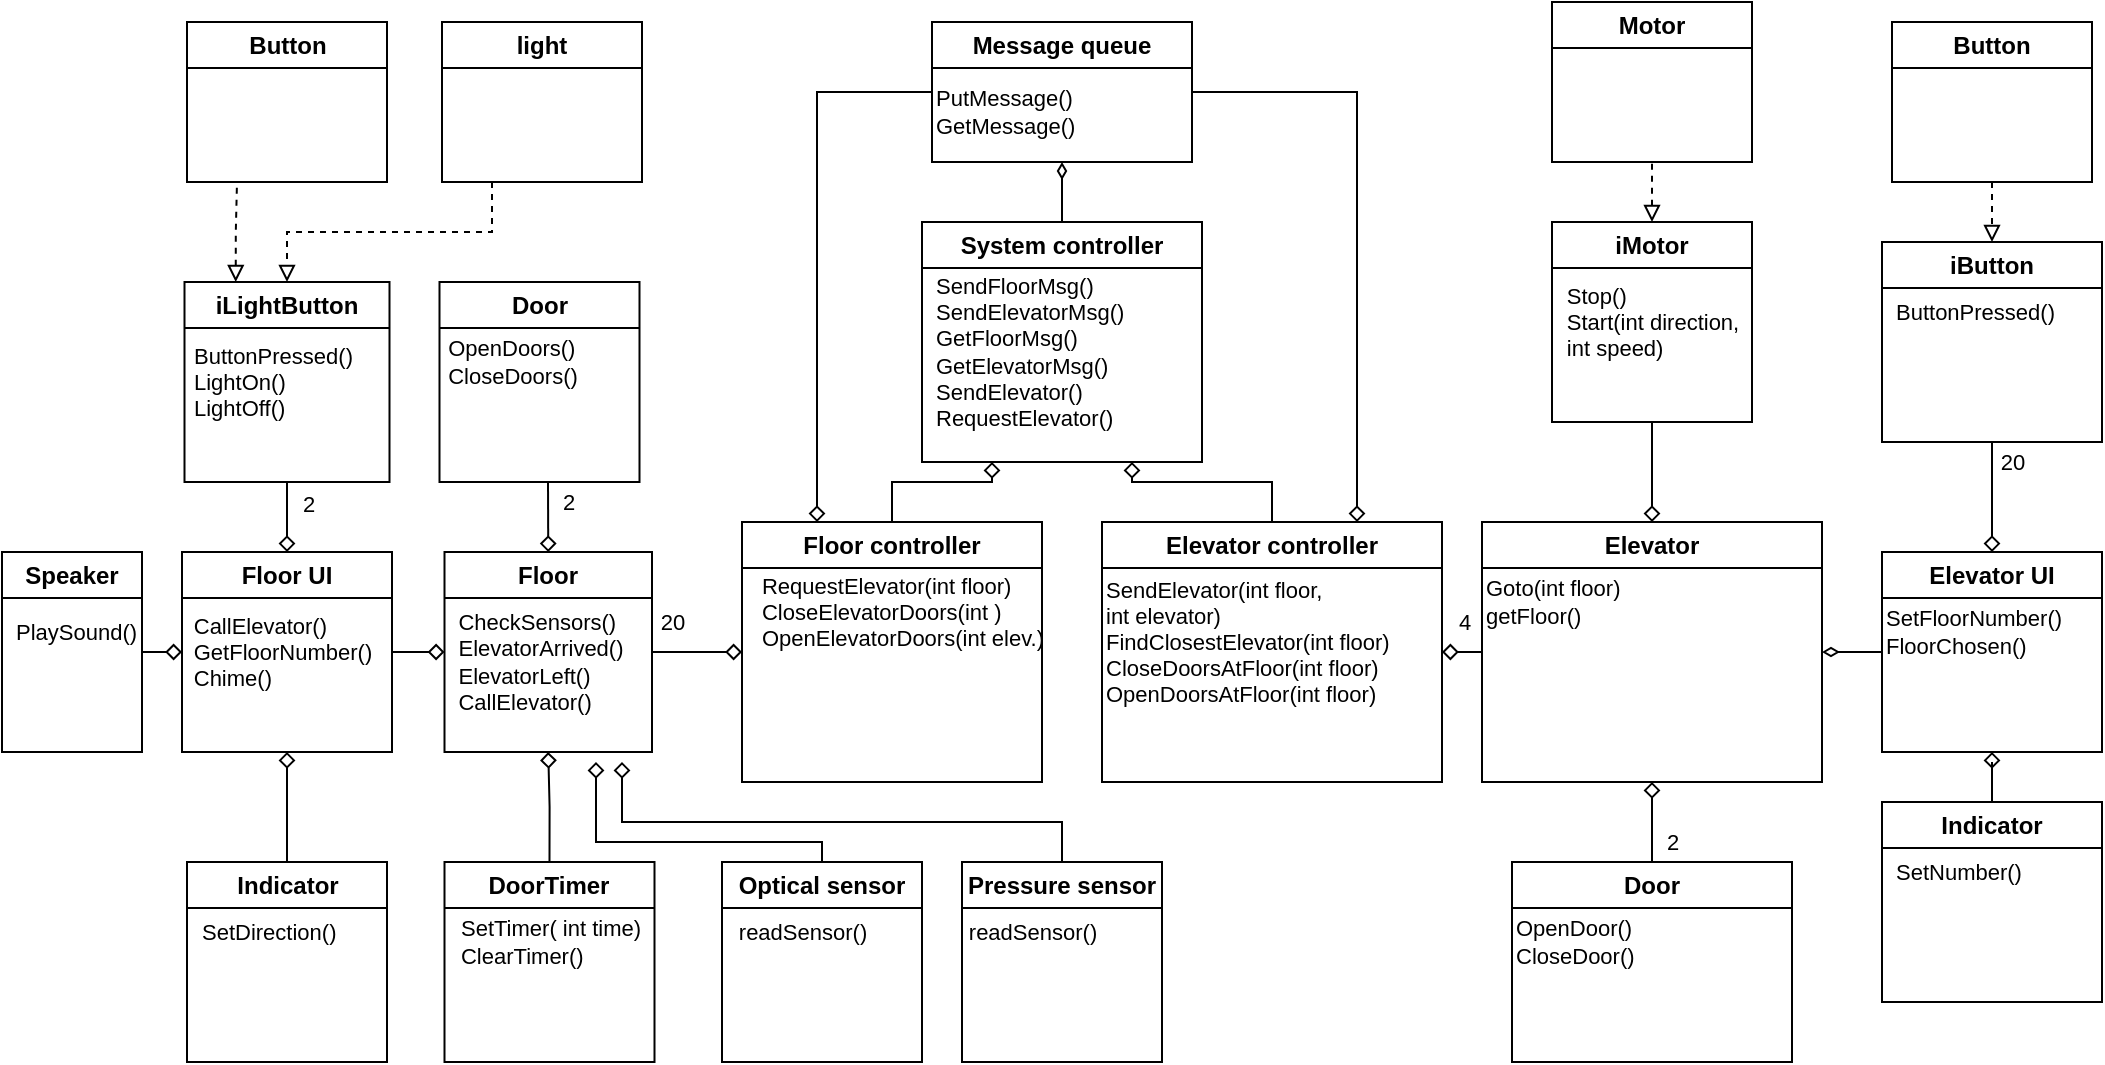 <mxfile version="20.8.7" type="device" pages="2"><diagram id="YAKUtEdiVsB5OCnLbaXD" name="UML"><mxGraphModel dx="1434" dy="764" grid="1" gridSize="10" guides="1" tooltips="1" connect="1" arrows="1" fold="1" page="1" pageScale="1" pageWidth="3300" pageHeight="4681" math="0" shadow="0"><root><mxCell id="0"/><mxCell id="1" parent="0"/><mxCell id="Ii2G4BQKIJEMMiKJgw3R-1" value="System controller" style="swimlane;whiteSpace=wrap;html=1;" parent="1" vertex="1"><mxGeometry x="470" y="110" width="140" height="120" as="geometry"/></mxCell><mxCell id="Ii2G4BQKIJEMMiKJgw3R-57" value="&lt;div style=&quot;font-size: 11px;&quot;&gt;SendFloorMsg()&lt;br&gt;SendElevatorMsg()&lt;br&gt;GetFloorMsg()&lt;br&gt;GetElevatorMsg()&lt;br&gt;SendElevator()&lt;br&gt;RequestElevator()&lt;/div&gt;" style="text;html=1;align=left;verticalAlign=middle;resizable=0;points=[];autosize=1;strokeColor=none;fillColor=none;" parent="Ii2G4BQKIJEMMiKJgw3R-1" vertex="1"><mxGeometry x="5" y="20" width="120" height="90" as="geometry"/></mxCell><mxCell id="Ii2G4BQKIJEMMiKJgw3R-21" style="edgeStyle=orthogonalEdgeStyle;rounded=0;orthogonalLoop=1;jettySize=auto;html=1;exitX=0.5;exitY=0;exitDx=0;exitDy=0;entryX=0.25;entryY=1;entryDx=0;entryDy=0;endArrow=diamond;endFill=0;startArrow=none;startFill=0;" parent="1" source="Ii2G4BQKIJEMMiKJgw3R-2" target="Ii2G4BQKIJEMMiKJgw3R-1" edge="1"><mxGeometry relative="1" as="geometry"/></mxCell><mxCell id="Ii2G4BQKIJEMMiKJgw3R-24" style="edgeStyle=orthogonalEdgeStyle;rounded=0;orthogonalLoop=1;jettySize=auto;html=1;exitX=0.25;exitY=0;exitDx=0;exitDy=0;entryX=0;entryY=0.5;entryDx=0;entryDy=0;endArrow=none;endFill=0;startArrow=diamond;startFill=0;" parent="1" source="Ii2G4BQKIJEMMiKJgw3R-2" target="Ii2G4BQKIJEMMiKJgw3R-3" edge="1"><mxGeometry relative="1" as="geometry"/></mxCell><mxCell id="Ii2G4BQKIJEMMiKJgw3R-29" style="edgeStyle=orthogonalEdgeStyle;rounded=0;orthogonalLoop=1;jettySize=auto;html=1;exitX=0;exitY=0.5;exitDx=0;exitDy=0;entryX=1;entryY=0.5;entryDx=0;entryDy=0;endArrow=none;endFill=0;startArrow=diamond;startFill=0;" parent="1" source="Ii2G4BQKIJEMMiKJgw3R-2" target="Ii2G4BQKIJEMMiKJgw3R-28" edge="1"><mxGeometry relative="1" as="geometry"/></mxCell><mxCell id="Ii2G4BQKIJEMMiKJgw3R-32" value="20" style="edgeLabel;html=1;align=center;verticalAlign=middle;resizable=0;points=[];" parent="Ii2G4BQKIJEMMiKJgw3R-29" vertex="1" connectable="0"><mxGeometry x="0.764" relative="1" as="geometry"><mxPoint x="4" y="-15" as="offset"/></mxGeometry></mxCell><mxCell id="Ii2G4BQKIJEMMiKJgw3R-2" value="Floor controller" style="swimlane;whiteSpace=wrap;html=1;" parent="1" vertex="1"><mxGeometry x="380" y="260" width="150" height="130" as="geometry"/></mxCell><mxCell id="Ii2G4BQKIJEMMiKJgw3R-50" value="&lt;div style=&quot;text-align: left; font-size: 11px;&quot;&gt;&lt;span style=&quot;background-color: initial;&quot;&gt;&lt;font style=&quot;font-size: 11px;&quot;&gt;RequestElevator(int floor)&lt;/font&gt;&lt;/span&gt;&lt;/div&gt;&lt;div style=&quot;text-align: left; font-size: 11px;&quot;&gt;CloseElevatorDoors(int )&lt;/div&gt;&lt;div style=&quot;text-align: left; font-size: 11px;&quot;&gt;OpenElevatorDoors(int elev.)&lt;/div&gt;" style="text;html=1;align=center;verticalAlign=middle;resizable=0;points=[];autosize=1;strokeColor=none;fillColor=none;" parent="Ii2G4BQKIJEMMiKJgw3R-2" vertex="1"><mxGeometry y="20" width="160" height="50" as="geometry"/></mxCell><mxCell id="Ii2G4BQKIJEMMiKJgw3R-26" style="edgeStyle=orthogonalEdgeStyle;rounded=0;orthogonalLoop=1;jettySize=auto;html=1;exitX=0.5;exitY=1;exitDx=0;exitDy=0;entryX=0.5;entryY=0;entryDx=0;entryDy=0;endArrow=none;endFill=0;startArrow=diamondThin;startFill=0;" parent="1" source="Ii2G4BQKIJEMMiKJgw3R-3" target="Ii2G4BQKIJEMMiKJgw3R-1" edge="1"><mxGeometry relative="1" as="geometry"/></mxCell><mxCell id="Ii2G4BQKIJEMMiKJgw3R-3" value="Message queue" style="swimlane;whiteSpace=wrap;html=1;" parent="1" vertex="1"><mxGeometry x="475" y="10" width="130" height="70" as="geometry"/></mxCell><mxCell id="Ii2G4BQKIJEMMiKJgw3R-58" value="&lt;div style=&quot;font-size: 11px;&quot;&gt;PutMessage()&lt;br&gt;GetMessage()&lt;/div&gt;" style="text;html=1;align=left;verticalAlign=middle;resizable=0;points=[];autosize=1;strokeColor=none;fillColor=none;" parent="Ii2G4BQKIJEMMiKJgw3R-3" vertex="1"><mxGeometry y="25" width="90" height="40" as="geometry"/></mxCell><mxCell id="Ii2G4BQKIJEMMiKJgw3R-7" style="edgeStyle=orthogonalEdgeStyle;rounded=0;orthogonalLoop=1;jettySize=auto;html=1;exitX=1;exitY=0.5;exitDx=0;exitDy=0;entryX=0;entryY=0.5;entryDx=0;entryDy=0;endArrow=none;endFill=0;startArrow=diamond;startFill=0;" parent="1" source="Ii2G4BQKIJEMMiKJgw3R-4" target="Ii2G4BQKIJEMMiKJgw3R-6" edge="1"><mxGeometry relative="1" as="geometry"/></mxCell><mxCell id="Ii2G4BQKIJEMMiKJgw3R-8" value="4" style="edgeLabel;html=1;align=center;verticalAlign=middle;resizable=0;points=[];" parent="Ii2G4BQKIJEMMiKJgw3R-7" vertex="1" connectable="0"><mxGeometry x="0.264" relative="1" as="geometry"><mxPoint x="-2" y="-15" as="offset"/></mxGeometry></mxCell><mxCell id="Ii2G4BQKIJEMMiKJgw3R-20" style="edgeStyle=orthogonalEdgeStyle;rounded=0;orthogonalLoop=1;jettySize=auto;html=1;exitX=0.5;exitY=0;exitDx=0;exitDy=0;entryX=0.75;entryY=1;entryDx=0;entryDy=0;endArrow=diamond;endFill=0;startArrow=none;startFill=0;" parent="1" source="Ii2G4BQKIJEMMiKJgw3R-4" target="Ii2G4BQKIJEMMiKJgw3R-1" edge="1"><mxGeometry relative="1" as="geometry"/></mxCell><mxCell id="Ii2G4BQKIJEMMiKJgw3R-25" style="edgeStyle=orthogonalEdgeStyle;rounded=0;orthogonalLoop=1;jettySize=auto;html=1;exitX=0.75;exitY=0;exitDx=0;exitDy=0;entryX=1;entryY=0.5;entryDx=0;entryDy=0;endArrow=none;endFill=0;startArrow=diamond;startFill=0;" parent="1" source="Ii2G4BQKIJEMMiKJgw3R-4" target="Ii2G4BQKIJEMMiKJgw3R-3" edge="1"><mxGeometry relative="1" as="geometry"/></mxCell><mxCell id="Ii2G4BQKIJEMMiKJgw3R-4" value="Elevator controller" style="swimlane;whiteSpace=wrap;html=1;" parent="1" vertex="1"><mxGeometry x="560" y="260" width="170" height="130" as="geometry"/></mxCell><mxCell id="Ii2G4BQKIJEMMiKJgw3R-51" value="&lt;div style=&quot;font-size: 11px;&quot;&gt;SendElevator(int floor,&amp;nbsp;&lt;/div&gt;&lt;div style=&quot;font-size: 11px;&quot;&gt;int elevator)&lt;br&gt;FindClosestElevator(int floor)&lt;br&gt;CloseDoorsAtFloor(int floor)&lt;br&gt;OpenDoorsAtFloor(int floor)&lt;/div&gt;" style="text;html=1;align=left;verticalAlign=middle;resizable=0;points=[];autosize=1;strokeColor=none;fillColor=none;" parent="Ii2G4BQKIJEMMiKJgw3R-4" vertex="1"><mxGeometry y="20" width="170" height="80" as="geometry"/></mxCell><mxCell id="Ii2G4BQKIJEMMiKJgw3R-15" style="edgeStyle=orthogonalEdgeStyle;rounded=0;orthogonalLoop=1;jettySize=auto;html=1;exitX=0.5;exitY=1;exitDx=0;exitDy=0;entryX=0.5;entryY=0;entryDx=0;entryDy=0;endArrow=none;endFill=0;startArrow=diamond;startFill=0;" parent="1" source="Ii2G4BQKIJEMMiKJgw3R-6" target="Ii2G4BQKIJEMMiKJgw3R-9" edge="1"><mxGeometry relative="1" as="geometry"/></mxCell><mxCell id="Ii2G4BQKIJEMMiKJgw3R-27" value="2" style="edgeLabel;html=1;align=center;verticalAlign=middle;resizable=0;points=[];" parent="Ii2G4BQKIJEMMiKJgw3R-15" vertex="1" connectable="0"><mxGeometry x="0.312" relative="1" as="geometry"><mxPoint x="10" y="4" as="offset"/></mxGeometry></mxCell><mxCell id="Ii2G4BQKIJEMMiKJgw3R-69" style="edgeStyle=orthogonalEdgeStyle;rounded=0;orthogonalLoop=1;jettySize=auto;html=1;exitX=0.5;exitY=0;exitDx=0;exitDy=0;entryX=0.5;entryY=1;entryDx=0;entryDy=0;fontSize=11;startArrow=diamond;startFill=0;endArrow=none;endFill=0;" parent="1" source="Ii2G4BQKIJEMMiKJgw3R-6" target="Ii2G4BQKIJEMMiKJgw3R-66" edge="1"><mxGeometry relative="1" as="geometry"/></mxCell><mxCell id="Ii2G4BQKIJEMMiKJgw3R-6" value="Elevator" style="swimlane;whiteSpace=wrap;html=1;" parent="1" vertex="1"><mxGeometry x="750" y="260" width="170" height="130" as="geometry"/></mxCell><mxCell id="Ii2G4BQKIJEMMiKJgw3R-52" value="&lt;div style=&quot;font-size: 11px;&quot;&gt;Goto(int floor)&lt;br&gt;getFloor()&lt;/div&gt;" style="text;html=1;align=left;verticalAlign=middle;resizable=0;points=[];autosize=1;strokeColor=none;fillColor=none;" parent="Ii2G4BQKIJEMMiKJgw3R-6" vertex="1"><mxGeometry y="20" width="90" height="40" as="geometry"/></mxCell><mxCell id="Ii2G4BQKIJEMMiKJgw3R-9" value="Door" style="swimlane;whiteSpace=wrap;html=1;" parent="1" vertex="1"><mxGeometry x="765" y="430" width="140" height="100" as="geometry"/></mxCell><mxCell id="Ii2G4BQKIJEMMiKJgw3R-56" value="&lt;div style=&quot;font-size: 11px;&quot;&gt;OpenDoor()&lt;br&gt;CloseDoor()&lt;/div&gt;" style="text;html=1;align=left;verticalAlign=middle;resizable=0;points=[];autosize=1;strokeColor=none;fillColor=none;" parent="Ii2G4BQKIJEMMiKJgw3R-9" vertex="1"><mxGeometry y="20" width="80" height="40" as="geometry"/></mxCell><mxCell id="Ii2G4BQKIJEMMiKJgw3R-14" style="edgeStyle=orthogonalEdgeStyle;rounded=0;orthogonalLoop=1;jettySize=auto;html=1;exitX=0;exitY=0.5;exitDx=0;exitDy=0;entryX=1;entryY=0.5;entryDx=0;entryDy=0;endArrow=diamondThin;endFill=0;startArrow=none;startFill=0;" parent="1" source="Ii2G4BQKIJEMMiKJgw3R-10" target="Ii2G4BQKIJEMMiKJgw3R-6" edge="1"><mxGeometry relative="1" as="geometry"/></mxCell><mxCell id="Ii2G4BQKIJEMMiKJgw3R-23" style="edgeStyle=orthogonalEdgeStyle;rounded=0;orthogonalLoop=1;jettySize=auto;html=1;exitX=0.5;exitY=1;exitDx=0;exitDy=0;entryX=0.5;entryY=0;entryDx=0;entryDy=0;endArrow=none;endFill=0;startArrow=diamond;startFill=0;" parent="1" source="Ii2G4BQKIJEMMiKJgw3R-10" target="Ii2G4BQKIJEMMiKJgw3R-22" edge="1"><mxGeometry relative="1" as="geometry"><Array as="points"><mxPoint x="1005" y="380"/><mxPoint x="1005" y="380"/></Array></mxGeometry></mxCell><mxCell id="Ii2G4BQKIJEMMiKJgw3R-10" value="Elevator UI" style="swimlane;whiteSpace=wrap;html=1;" parent="1" vertex="1"><mxGeometry x="950" y="275" width="110" height="100" as="geometry"/></mxCell><mxCell id="Ii2G4BQKIJEMMiKJgw3R-53" value="&lt;div style=&quot;font-size: 11px;&quot;&gt;SetFloorNumber()&lt;br&gt;FloorChosen()&lt;/div&gt;" style="text;html=1;align=left;verticalAlign=middle;resizable=0;points=[];autosize=1;strokeColor=none;fillColor=none;" parent="Ii2G4BQKIJEMMiKJgw3R-10" vertex="1"><mxGeometry y="20" width="110" height="40" as="geometry"/></mxCell><mxCell id="Ii2G4BQKIJEMMiKJgw3R-12" style="edgeStyle=orthogonalEdgeStyle;rounded=0;orthogonalLoop=1;jettySize=auto;html=1;exitX=0.5;exitY=1;exitDx=0;exitDy=0;entryX=0.5;entryY=0;entryDx=0;entryDy=0;endArrow=diamond;endFill=0;startArrow=none;startFill=0;" parent="1" source="Ii2G4BQKIJEMMiKJgw3R-11" target="Ii2G4BQKIJEMMiKJgw3R-10" edge="1"><mxGeometry relative="1" as="geometry"/></mxCell><mxCell id="Ii2G4BQKIJEMMiKJgw3R-13" value="20" style="edgeLabel;html=1;align=center;verticalAlign=middle;resizable=0;points=[];" parent="Ii2G4BQKIJEMMiKJgw3R-12" vertex="1" connectable="0"><mxGeometry x="-0.746" y="1" relative="1" as="geometry"><mxPoint x="9" y="3" as="offset"/></mxGeometry></mxCell><mxCell id="Ii2G4BQKIJEMMiKJgw3R-11" value="iButton" style="swimlane;whiteSpace=wrap;html=1;startSize=23;" parent="1" vertex="1"><mxGeometry x="950" y="120" width="110" height="100" as="geometry"/></mxCell><mxCell id="Ii2G4BQKIJEMMiKJgw3R-54" value="&lt;div style=&quot;font-size: 11px;&quot;&gt;ButtonPressed()&lt;/div&gt;" style="text;html=1;align=left;verticalAlign=middle;resizable=0;points=[];autosize=1;strokeColor=none;fillColor=none;" parent="Ii2G4BQKIJEMMiKJgw3R-11" vertex="1"><mxGeometry x="5" y="20" width="100" height="30" as="geometry"/></mxCell><mxCell id="Ii2G4BQKIJEMMiKJgw3R-18" style="edgeStyle=orthogonalEdgeStyle;rounded=0;orthogonalLoop=1;jettySize=auto;html=1;exitX=0.5;exitY=0;exitDx=0;exitDy=0;endArrow=diamond;endFill=0;startArrow=none;startFill=0;" parent="1" source="Ii2G4BQKIJEMMiKJgw3R-16" edge="1"><mxGeometry relative="1" as="geometry"><mxPoint x="307" y="380" as="targetPoint"/><Array as="points"><mxPoint x="420" y="420"/><mxPoint x="307" y="420"/></Array></mxGeometry></mxCell><mxCell id="Ii2G4BQKIJEMMiKJgw3R-16" value="Optical sensor" style="swimlane;whiteSpace=wrap;html=1;" parent="1" vertex="1"><mxGeometry x="370" y="430" width="100" height="100" as="geometry"/></mxCell><mxCell id="Ii2G4BQKIJEMMiKJgw3R-59" value="&lt;div style=&quot;text-align: left; font-size: 11px;&quot;&gt;readSensor()&lt;/div&gt;" style="text;html=1;align=center;verticalAlign=middle;resizable=0;points=[];autosize=1;strokeColor=none;fillColor=none;" parent="Ii2G4BQKIJEMMiKJgw3R-16" vertex="1"><mxGeometry x="-5" y="20" width="90" height="30" as="geometry"/></mxCell><mxCell id="Ii2G4BQKIJEMMiKJgw3R-19" style="edgeStyle=orthogonalEdgeStyle;rounded=0;orthogonalLoop=1;jettySize=auto;html=1;exitX=0.5;exitY=0;exitDx=0;exitDy=0;endArrow=diamond;endFill=0;startArrow=none;startFill=0;" parent="1" source="Ii2G4BQKIJEMMiKJgw3R-17" edge="1"><mxGeometry relative="1" as="geometry"><Array as="points"><mxPoint x="540" y="410"/><mxPoint x="320" y="410"/></Array><mxPoint x="320" y="380" as="targetPoint"/></mxGeometry></mxCell><mxCell id="Ii2G4BQKIJEMMiKJgw3R-17" value="Pressure sensor" style="swimlane;whiteSpace=wrap;html=1;" parent="1" vertex="1"><mxGeometry x="490" y="430" width="100" height="100" as="geometry"/></mxCell><mxCell id="Ii2G4BQKIJEMMiKJgw3R-60" value="&lt;div style=&quot;text-align: left; font-size: 11px;&quot;&gt;readSensor()&lt;/div&gt;" style="text;html=1;align=center;verticalAlign=middle;resizable=0;points=[];autosize=1;strokeColor=none;fillColor=none;" parent="Ii2G4BQKIJEMMiKJgw3R-17" vertex="1"><mxGeometry x="-10" y="20" width="90" height="30" as="geometry"/></mxCell><mxCell id="Ii2G4BQKIJEMMiKJgw3R-22" value="Indicator" style="swimlane;whiteSpace=wrap;html=1;" parent="1" vertex="1"><mxGeometry x="950" y="400" width="110" height="100" as="geometry"/></mxCell><mxCell id="Ii2G4BQKIJEMMiKJgw3R-55" value="&lt;div style=&quot;font-size: 11px;&quot;&gt;SetNumber()&lt;/div&gt;" style="text;html=1;align=left;verticalAlign=middle;resizable=0;points=[];autosize=1;strokeColor=none;fillColor=none;" parent="Ii2G4BQKIJEMMiKJgw3R-22" vertex="1"><mxGeometry x="5" y="20" width="90" height="30" as="geometry"/></mxCell><mxCell id="Ii2G4BQKIJEMMiKJgw3R-35" style="edgeStyle=orthogonalEdgeStyle;rounded=0;orthogonalLoop=1;jettySize=auto;html=1;exitX=0.5;exitY=1;exitDx=0;exitDy=0;entryX=0.5;entryY=0;entryDx=0;entryDy=0;endArrow=none;endFill=0;startArrow=diamond;startFill=0;" parent="1" source="Ii2G4BQKIJEMMiKJgw3R-36" target="Ii2G4BQKIJEMMiKJgw3R-34" edge="1"><mxGeometry relative="1" as="geometry"/></mxCell><mxCell id="Ii2G4BQKIJEMMiKJgw3R-28" value="Floor" style="swimlane;whiteSpace=wrap;html=1;" parent="1" vertex="1"><mxGeometry x="231.25" y="275" width="103.75" height="100" as="geometry"/></mxCell><mxCell id="Ii2G4BQKIJEMMiKJgw3R-72" value="&lt;div style=&quot;text-align: left; font-size: 11px;&quot;&gt;&lt;span style=&quot;background-color: initial;&quot;&gt;CheckSensors()&lt;br&gt;ElevatorArrived()&lt;br&gt;ElevatorLeft()&lt;br&gt;CallElevator()&lt;/span&gt;&lt;/div&gt;" style="text;html=1;align=center;verticalAlign=middle;resizable=0;points=[];autosize=1;strokeColor=none;fillColor=none;" parent="Ii2G4BQKIJEMMiKJgw3R-28" vertex="1"><mxGeometry x="-7.5" y="20" width="110" height="70" as="geometry"/></mxCell><mxCell id="Ii2G4BQKIJEMMiKJgw3R-31" style="edgeStyle=orthogonalEdgeStyle;rounded=0;orthogonalLoop=1;jettySize=auto;html=1;entryX=0.5;entryY=0;entryDx=0;entryDy=0;endArrow=diamond;endFill=0;startArrow=none;startFill=0;" parent="1" target="Ii2G4BQKIJEMMiKJgw3R-28" edge="1"><mxGeometry relative="1" as="geometry"><mxPoint x="283" y="240" as="sourcePoint"/></mxGeometry></mxCell><mxCell id="Ii2G4BQKIJEMMiKJgw3R-33" value="2" style="edgeLabel;html=1;align=center;verticalAlign=middle;resizable=0;points=[];" parent="Ii2G4BQKIJEMMiKJgw3R-31" vertex="1" connectable="0"><mxGeometry x="-0.793" relative="1" as="geometry"><mxPoint x="10" y="6" as="offset"/></mxGeometry></mxCell><mxCell id="Ii2G4BQKIJEMMiKJgw3R-30" value="Door" style="swimlane;whiteSpace=wrap;html=1;" parent="1" vertex="1"><mxGeometry x="228.75" y="140" width="100" height="100" as="geometry"/></mxCell><mxCell id="Ii2G4BQKIJEMMiKJgw3R-68" value="&lt;div style=&quot;text-align: left; font-size: 11px;&quot;&gt;OpenDoors()&lt;br&gt;CloseDoors()&lt;/div&gt;" style="text;html=1;align=center;verticalAlign=middle;resizable=0;points=[];autosize=1;strokeColor=none;fillColor=none;" parent="Ii2G4BQKIJEMMiKJgw3R-30" vertex="1"><mxGeometry x="-8.75" y="20" width="90" height="40" as="geometry"/></mxCell><mxCell id="Ii2G4BQKIJEMMiKJgw3R-34" value="Indicator" style="swimlane;whiteSpace=wrap;html=1;" parent="1" vertex="1"><mxGeometry x="102.5" y="430" width="100" height="100" as="geometry"/></mxCell><mxCell id="Ii2G4BQKIJEMMiKJgw3R-70" value="&lt;div style=&quot;font-size: 11px;&quot;&gt;SetDirection()&lt;/div&gt;" style="text;html=1;align=left;verticalAlign=middle;resizable=0;points=[];autosize=1;strokeColor=none;fillColor=none;" parent="Ii2G4BQKIJEMMiKJgw3R-34" vertex="1"><mxGeometry x="5" y="20" width="90" height="30" as="geometry"/></mxCell><mxCell id="Ii2G4BQKIJEMMiKJgw3R-37" style="edgeStyle=orthogonalEdgeStyle;rounded=0;orthogonalLoop=1;jettySize=auto;html=1;exitX=1;exitY=0.5;exitDx=0;exitDy=0;entryX=0;entryY=0.5;entryDx=0;entryDy=0;endArrow=diamond;endFill=0;startArrow=none;startFill=0;" parent="1" source="Ii2G4BQKIJEMMiKJgw3R-36" target="Ii2G4BQKIJEMMiKJgw3R-28" edge="1"><mxGeometry relative="1" as="geometry"/></mxCell><mxCell id="Ii2G4BQKIJEMMiKJgw3R-36" value="Floor UI" style="swimlane;whiteSpace=wrap;html=1;" parent="1" vertex="1"><mxGeometry x="100" y="275" width="105" height="100" as="geometry"/></mxCell><mxCell id="Ii2G4BQKIJEMMiKJgw3R-61" value="&lt;div style=&quot;text-align: left; font-size: 11px;&quot;&gt;CallElevator()&lt;br&gt;GetFloorNumber()&lt;br&gt;Chime()&lt;/div&gt;" style="text;html=1;align=center;verticalAlign=middle;resizable=0;points=[];autosize=1;strokeColor=none;fillColor=none;" parent="Ii2G4BQKIJEMMiKJgw3R-36" vertex="1"><mxGeometry x="-5" y="25" width="110" height="50" as="geometry"/></mxCell><mxCell id="Ii2G4BQKIJEMMiKJgw3R-39" style="edgeStyle=orthogonalEdgeStyle;rounded=0;orthogonalLoop=1;jettySize=auto;html=1;exitX=1;exitY=0.5;exitDx=0;exitDy=0;entryX=0;entryY=0.5;entryDx=0;entryDy=0;endArrow=diamond;endFill=0;startArrow=none;startFill=0;" parent="1" source="Ii2G4BQKIJEMMiKJgw3R-38" target="Ii2G4BQKIJEMMiKJgw3R-36" edge="1"><mxGeometry relative="1" as="geometry"/></mxCell><mxCell id="Ii2G4BQKIJEMMiKJgw3R-38" value="Speaker" style="swimlane;whiteSpace=wrap;html=1;" parent="1" vertex="1"><mxGeometry x="10" y="275" width="70" height="100" as="geometry"/></mxCell><mxCell id="Ii2G4BQKIJEMMiKJgw3R-71" value="&lt;div style=&quot;font-size: 11px;&quot;&gt;PlaySound()&lt;/div&gt;" style="text;html=1;align=left;verticalAlign=middle;resizable=0;points=[];autosize=1;strokeColor=none;fillColor=none;" parent="Ii2G4BQKIJEMMiKJgw3R-38" vertex="1"><mxGeometry x="5" y="25" width="80" height="30" as="geometry"/></mxCell><mxCell id="Ii2G4BQKIJEMMiKJgw3R-41" style="edgeStyle=orthogonalEdgeStyle;rounded=0;orthogonalLoop=1;jettySize=auto;html=1;exitX=0.5;exitY=1;exitDx=0;exitDy=0;entryX=0.5;entryY=0;entryDx=0;entryDy=0;endArrow=diamond;endFill=0;startArrow=none;startFill=0;" parent="1" source="Ii2G4BQKIJEMMiKJgw3R-40" target="Ii2G4BQKIJEMMiKJgw3R-36" edge="1"><mxGeometry relative="1" as="geometry"/></mxCell><mxCell id="Ii2G4BQKIJEMMiKJgw3R-46" value="2" style="edgeLabel;html=1;align=center;verticalAlign=middle;resizable=0;points=[];" parent="Ii2G4BQKIJEMMiKJgw3R-41" vertex="1" connectable="0"><mxGeometry x="-0.753" y="-1" relative="1" as="geometry"><mxPoint x="11" y="6" as="offset"/></mxGeometry></mxCell><mxCell id="Ii2G4BQKIJEMMiKJgw3R-44" style="edgeStyle=orthogonalEdgeStyle;rounded=0;orthogonalLoop=1;jettySize=auto;html=1;exitX=0.25;exitY=0;exitDx=0;exitDy=0;entryX=0.25;entryY=1;entryDx=0;entryDy=0;endArrow=none;endFill=0;dashed=1;startArrow=block;startFill=0;" parent="1" source="Ii2G4BQKIJEMMiKJgw3R-40" target="Ii2G4BQKIJEMMiKJgw3R-42" edge="1"><mxGeometry relative="1" as="geometry"/></mxCell><mxCell id="Ii2G4BQKIJEMMiKJgw3R-40" value="iLightButton" style="swimlane;whiteSpace=wrap;html=1;" parent="1" vertex="1"><mxGeometry x="101.25" y="140" width="102.5" height="100" as="geometry"/></mxCell><mxCell id="Ii2G4BQKIJEMMiKJgw3R-62" value="&lt;div style=&quot;font-size: 11px;&quot;&gt;ButtonPressed()&lt;br&gt;LightOn()&lt;br&gt;LightOff()&lt;/div&gt;" style="text;html=1;align=left;verticalAlign=middle;resizable=0;points=[];autosize=1;strokeColor=none;fillColor=none;" parent="Ii2G4BQKIJEMMiKJgw3R-40" vertex="1"><mxGeometry x="2.5" y="25" width="100" height="50" as="geometry"/></mxCell><mxCell id="Ii2G4BQKIJEMMiKJgw3R-42" value="Button" style="swimlane;whiteSpace=wrap;html=1;" parent="1" vertex="1"><mxGeometry x="102.5" y="10" width="100" height="80" as="geometry"/></mxCell><mxCell id="Ii2G4BQKIJEMMiKJgw3R-45" style="edgeStyle=orthogonalEdgeStyle;rounded=0;orthogonalLoop=1;jettySize=auto;html=1;exitX=0.25;exitY=1;exitDx=0;exitDy=0;entryX=0.5;entryY=0;entryDx=0;entryDy=0;endArrow=block;endFill=0;startArrow=none;startFill=0;dashed=1;" parent="1" source="Ii2G4BQKIJEMMiKJgw3R-43" target="Ii2G4BQKIJEMMiKJgw3R-40" edge="1"><mxGeometry relative="1" as="geometry"/></mxCell><mxCell id="Ii2G4BQKIJEMMiKJgw3R-43" value="light" style="swimlane;whiteSpace=wrap;html=1;" parent="1" vertex="1"><mxGeometry x="230" y="10" width="100" height="80" as="geometry"/></mxCell><mxCell id="Ii2G4BQKIJEMMiKJgw3R-48" style="edgeStyle=orthogonalEdgeStyle;rounded=0;orthogonalLoop=1;jettySize=auto;html=1;exitX=0.5;exitY=1;exitDx=0;exitDy=0;entryX=0.5;entryY=0;entryDx=0;entryDy=0;endArrow=block;endFill=0;dashed=1;startArrow=none;startFill=0;" parent="1" source="Ii2G4BQKIJEMMiKJgw3R-47" target="Ii2G4BQKIJEMMiKJgw3R-11" edge="1"><mxGeometry relative="1" as="geometry"/></mxCell><mxCell id="Ii2G4BQKIJEMMiKJgw3R-47" value="Button" style="swimlane;whiteSpace=wrap;html=1;" parent="1" vertex="1"><mxGeometry x="955" y="10" width="100" height="80" as="geometry"/></mxCell><mxCell id="Ii2G4BQKIJEMMiKJgw3R-64" style="edgeStyle=orthogonalEdgeStyle;rounded=0;orthogonalLoop=1;jettySize=auto;html=1;exitX=0.5;exitY=0;exitDx=0;exitDy=0;entryX=0.5;entryY=1;entryDx=0;entryDy=0;fontSize=11;startArrow=none;startFill=0;endArrow=diamond;endFill=0;" parent="1" source="Ii2G4BQKIJEMMiKJgw3R-63" target="Ii2G4BQKIJEMMiKJgw3R-28" edge="1"><mxGeometry relative="1" as="geometry"/></mxCell><mxCell id="Ii2G4BQKIJEMMiKJgw3R-63" value="DoorTimer" style="swimlane;whiteSpace=wrap;html=1;" parent="1" vertex="1"><mxGeometry x="231.25" y="430" width="105" height="100" as="geometry"/></mxCell><mxCell id="Ii2G4BQKIJEMMiKJgw3R-65" value="&lt;div style=&quot;text-align: left; font-size: 11px;&quot;&gt;SetTimer( int time)&lt;br&gt;ClearTimer()&lt;/div&gt;" style="text;html=1;align=center;verticalAlign=middle;resizable=0;points=[];autosize=1;strokeColor=none;fillColor=none;" parent="Ii2G4BQKIJEMMiKJgw3R-63" vertex="1"><mxGeometry x="-2.5" y="20" width="110" height="40" as="geometry"/></mxCell><mxCell id="7ud6TmwZa3nveeHnM0h3-2" style="edgeStyle=orthogonalEdgeStyle;rounded=0;orthogonalLoop=1;jettySize=auto;html=1;exitX=0.5;exitY=0;exitDx=0;exitDy=0;entryX=0.5;entryY=1;entryDx=0;entryDy=0;startArrow=block;startFill=0;endArrow=none;endFill=0;dashed=1;" parent="1" source="Ii2G4BQKIJEMMiKJgw3R-66" target="7ud6TmwZa3nveeHnM0h3-1" edge="1"><mxGeometry relative="1" as="geometry"/></mxCell><mxCell id="Ii2G4BQKIJEMMiKJgw3R-66" value="iMotor" style="swimlane;whiteSpace=wrap;html=1;" parent="1" vertex="1"><mxGeometry x="785" y="110" width="100" height="100" as="geometry"/></mxCell><mxCell id="Ii2G4BQKIJEMMiKJgw3R-67" value="&lt;div style=&quot;text-align: left; font-size: 11px;&quot;&gt;Stop()&lt;br&gt;Start(int direction,&lt;br&gt;int speed)&lt;/div&gt;" style="text;html=1;align=center;verticalAlign=middle;resizable=0;points=[];autosize=1;strokeColor=none;fillColor=none;" parent="Ii2G4BQKIJEMMiKJgw3R-66" vertex="1"><mxGeometry x="-5" y="25" width="110" height="50" as="geometry"/></mxCell><mxCell id="7ud6TmwZa3nveeHnM0h3-1" value="Motor" style="swimlane;whiteSpace=wrap;html=1;" parent="1" vertex="1"><mxGeometry x="785" width="100" height="80" as="geometry"/></mxCell></root></mxGraphModel></diagram><diagram id="B1TOWL72as2n8edd1uRH" name="Seq"><mxGraphModel dx="1050" dy="549" grid="1" gridSize="10" guides="1" tooltips="1" connect="1" arrows="1" fold="1" page="1" pageScale="1" pageWidth="3300" pageHeight="4681" math="0" shadow="0"><root><mxCell id="0"/><mxCell id="1" parent="0"/></root></mxGraphModel></diagram></mxfile>